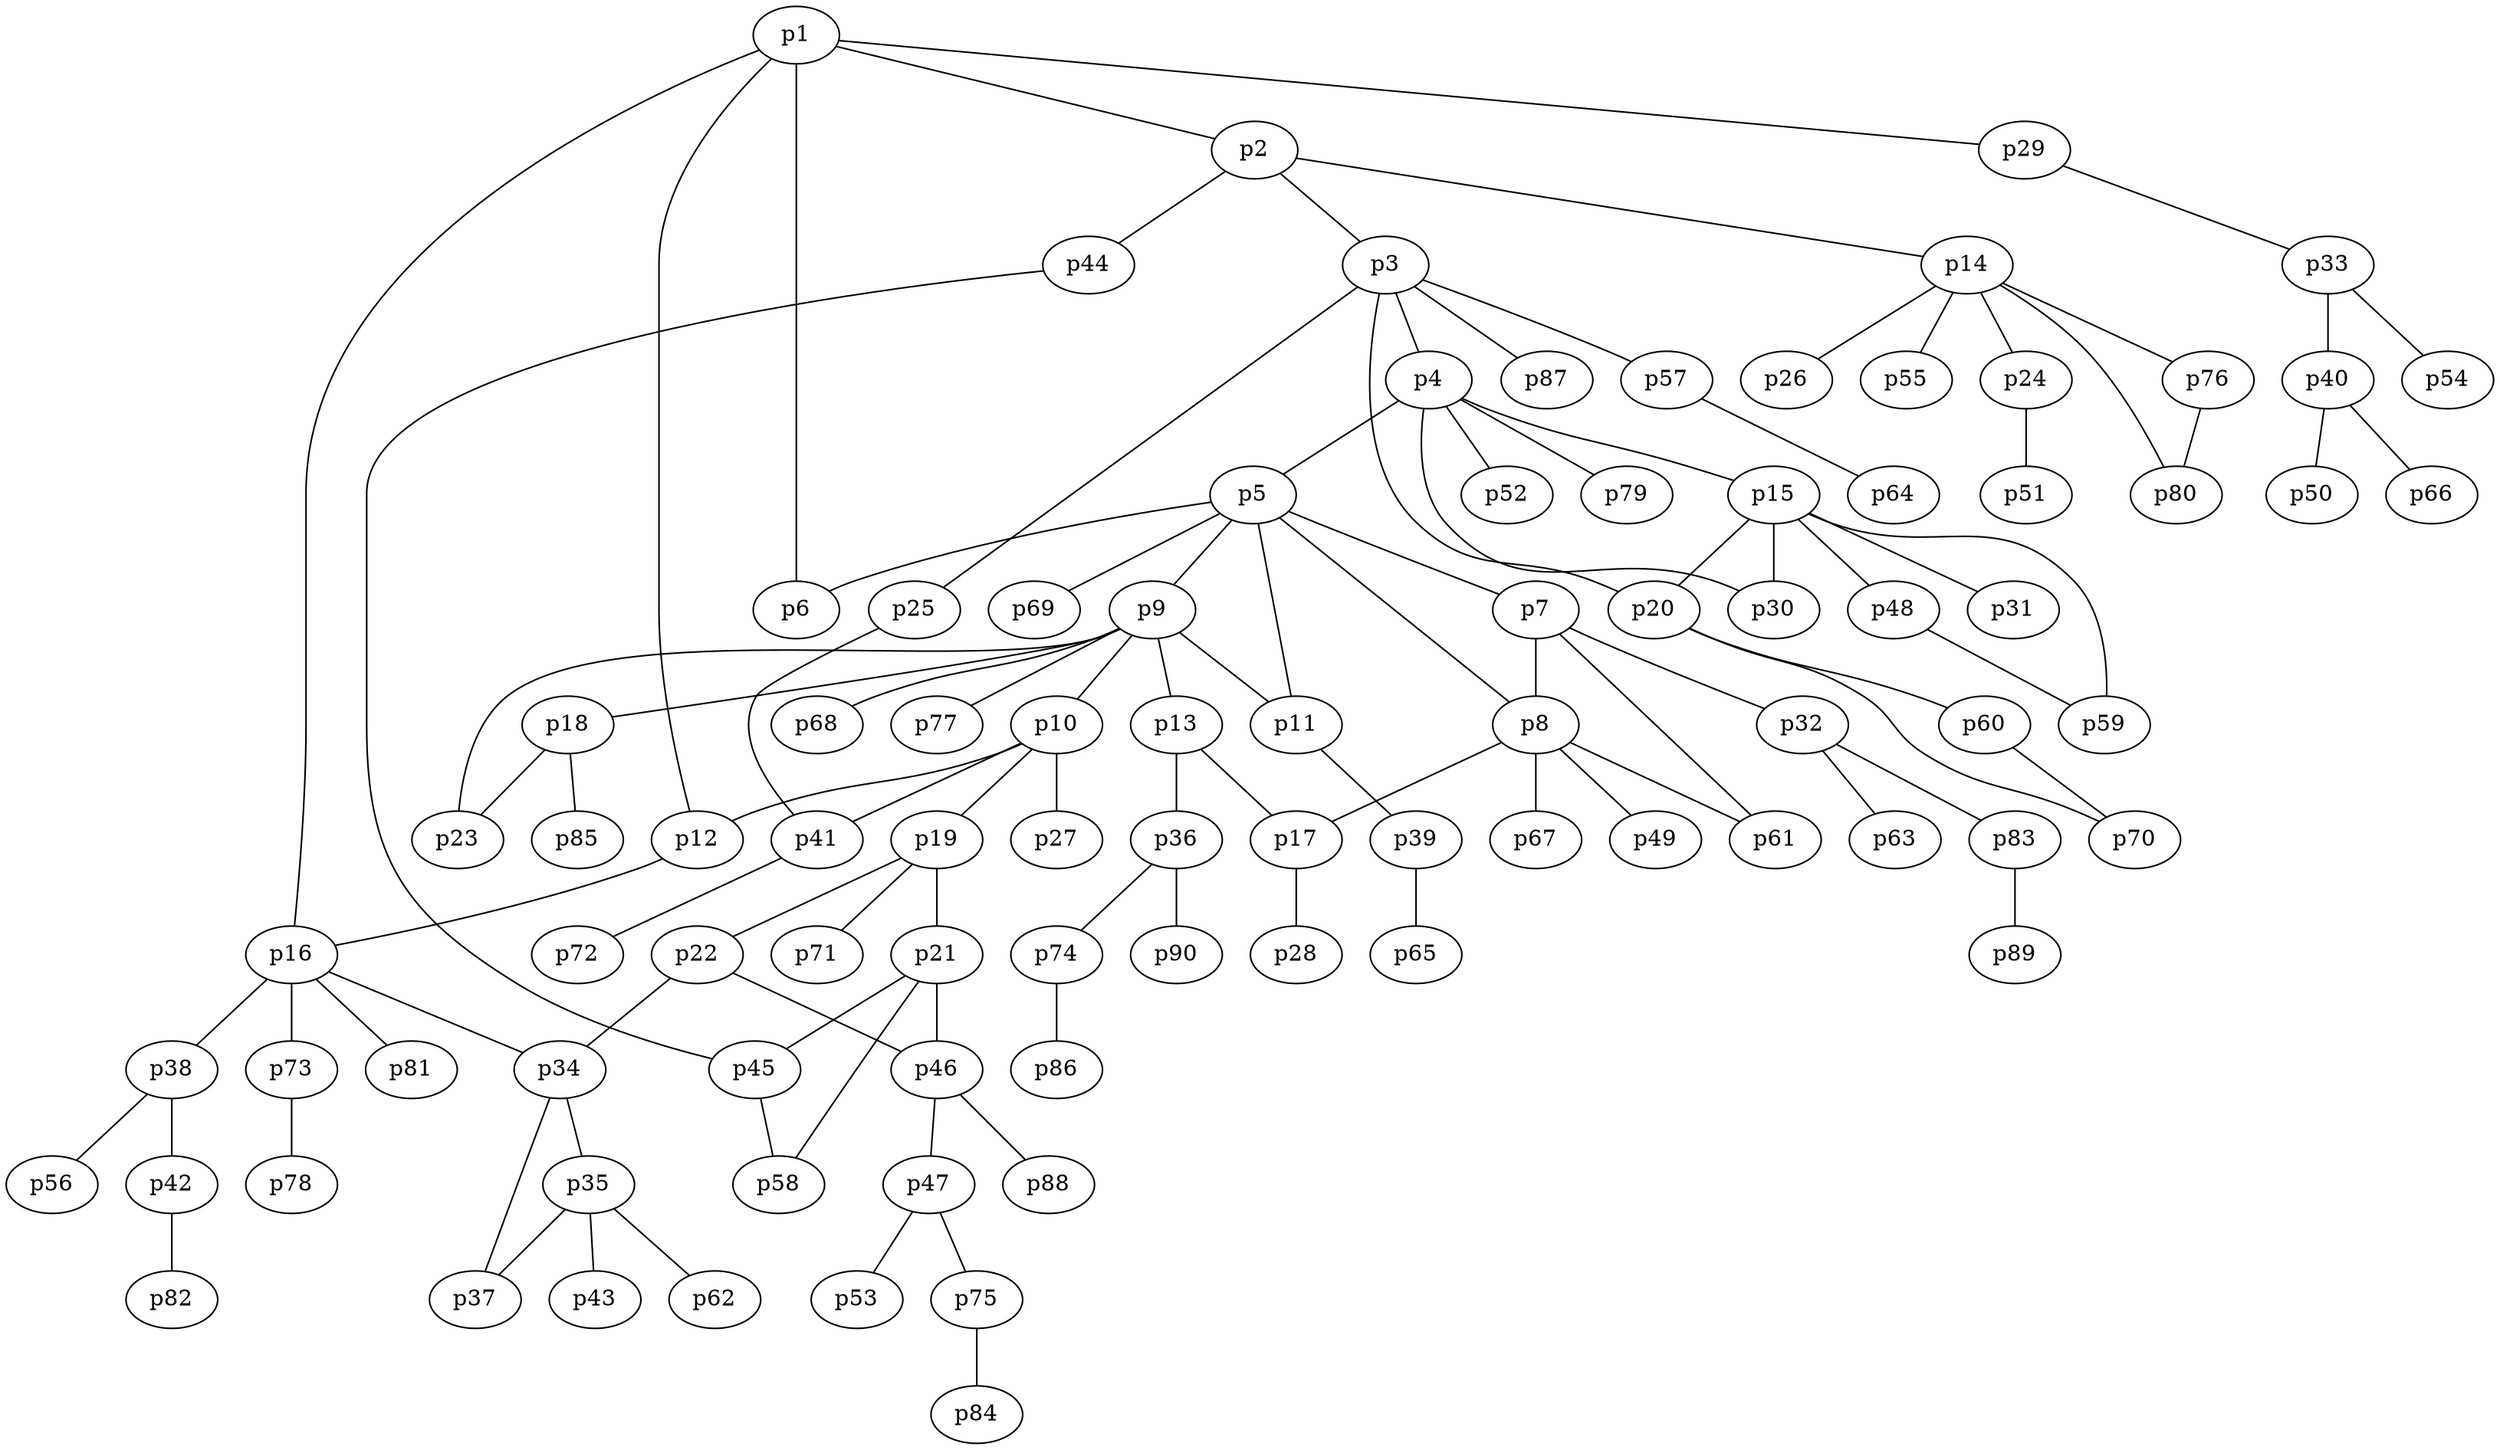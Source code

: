 graph graphname {
    p1 -- p2;
    p2 -- p3;
    p3 -- p4;
    p4 -- p5;
    p1 -- p6;
    p5 -- p6;
    p5 -- p7;
    p7 -- p8;
    p5 -- p8;
    p5 -- p9;
    p9 -- p10;
    p5 -- p11;
    p9 -- p11;
    p1 -- p12;
    p10 -- p12;
    p9 -- p13;
    p2 -- p14;
    p4 -- p15;
    p1 -- p16;
    p12 -- p16;
    p8 -- p17;
    p13 -- p17;
    p9 -- p18;
    p10 -- p19;
    p3 -- p20;
    p15 -- p20;
    p19 -- p21;
    p19 -- p22;
    p9 -- p23;
    p18 -- p23;
    p14 -- p24;
    p3 -- p25;
    p14 -- p26;
    p10 -- p27;
    p17 -- p28;
    p1 -- p29;
    p15 -- p30;
    p4 -- p30;
    p15 -- p31;
    p7 -- p32;
    p29 -- p33;
    p16 -- p34;
    p22 -- p34;
    p34 -- p35;
    p13 -- p36;
    p34 -- p37;
    p35 -- p37;
    p16 -- p38;
    p11 -- p39;
    p33 -- p40;
    p25 -- p41;
    p10 -- p41;
    p38 -- p42;
    p35 -- p43;
    p2 -- p44;
    p21 -- p45;
    p44 -- p45;
    p22 -- p46;
    p21 -- p46;
    p46 -- p47;
    p15 -- p48;
    p8 -- p49;
    p40 -- p50;
    p24 -- p51;
    p4 -- p52;
    p47 -- p53;
    p33 -- p54;
    p14 -- p55;
    p38 -- p56;
    p3 -- p57;
    p21 -- p58;
    p45 -- p58;
    p48 -- p59;
    p15 -- p59;
    p20 -- p60;
    p8 -- p61;
    p7 -- p61;
    p35 -- p62;
    p32 -- p63;
    p57 -- p64;
    p39 -- p65;
    p40 -- p66;
    p8 -- p67;
    p9 -- p68;
    p5 -- p69;
    p20 -- p70;
    p60 -- p70;
    p19 -- p71;
    p41 -- p72;
    p16 -- p73;
    p36 -- p74;
    p47 -- p75;
    p14 -- p76;
    p9 -- p77;
    p73 -- p78;
    p4 -- p79;
    p14 -- p80;
    p76 -- p80;
    p16 -- p81;
    p42 -- p82;
    p32 -- p83;
    p75 -- p84;
    p18 -- p85;
    p74 -- p86;
    p3 -- p87;
    p46 -- p88;
    p83 -- p89;
    p36 -- p90;
}